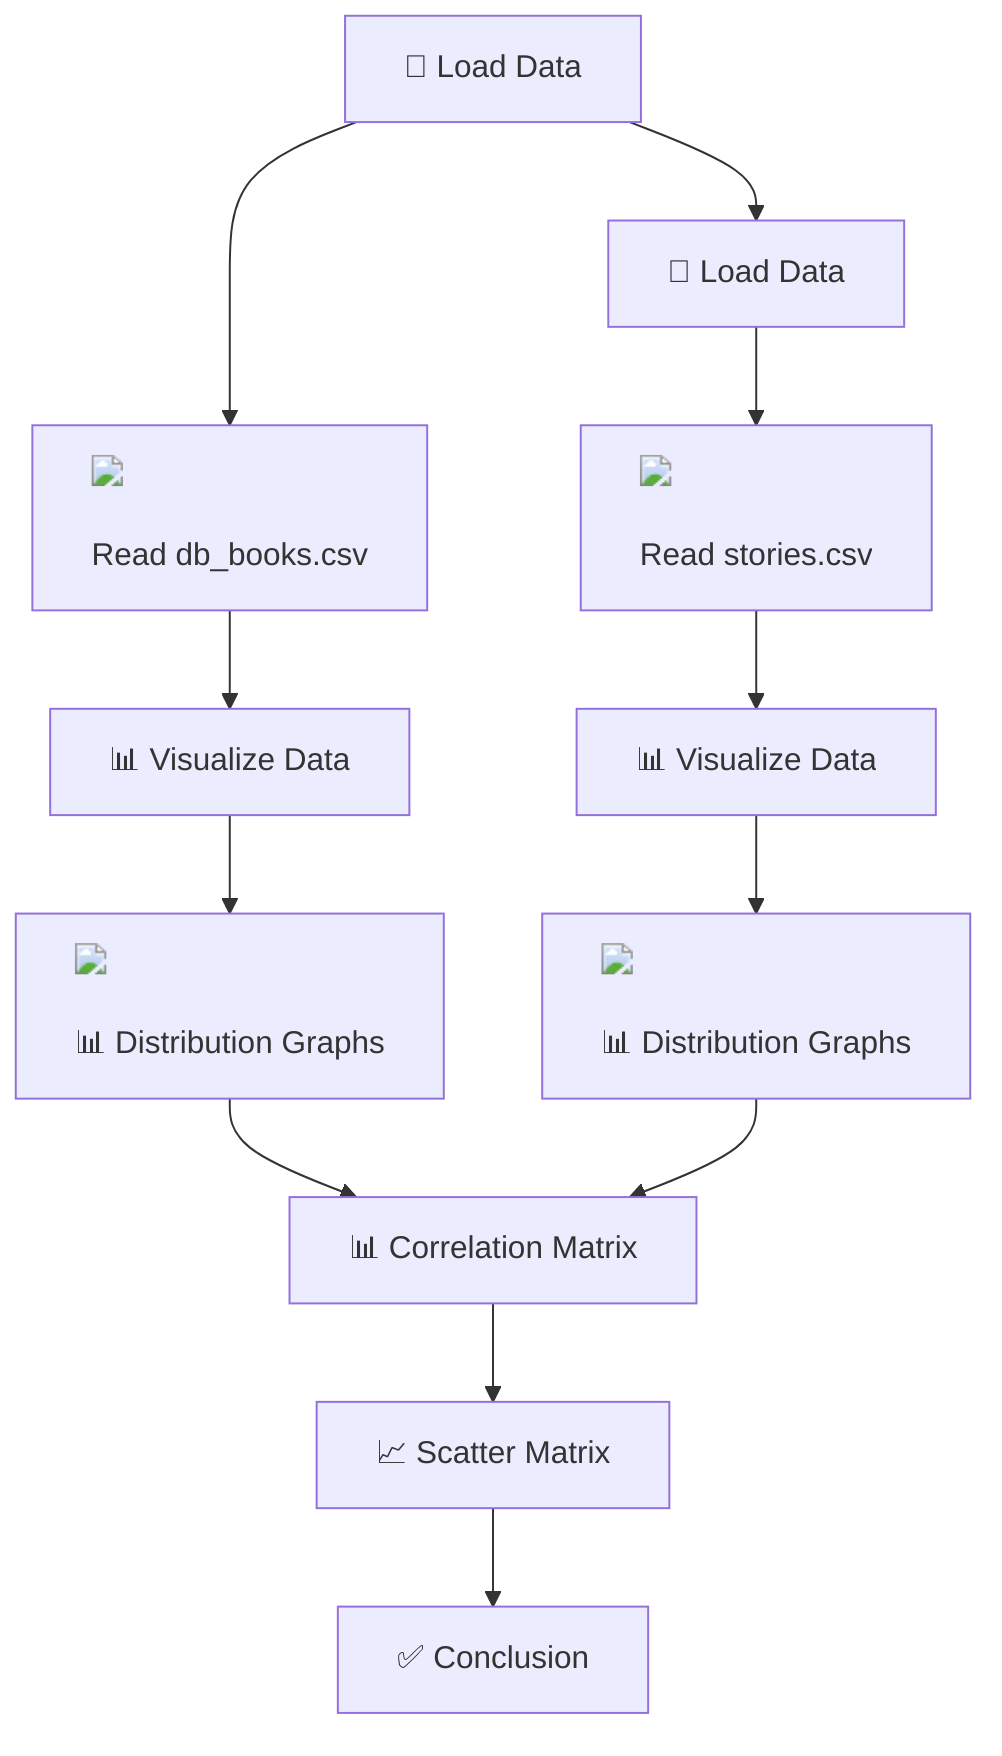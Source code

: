 graph TD;
    A["📁 Load Data"] --> B["<img src='icons/file.svg'/> <br/> Read db_books.csv"];
    B --> C["📊 Visualize Data"];
    C --> D["<img src='dummy_plots/hist_template.svg'/> <br/> 📊 Distribution Graphs"];
    A --> E["📁 Load Data"];
    E --> F["<img src='icons/file.svg'/> <br/> Read stories.csv"];
    F --> G["📊 Visualize Data"];
    G --> H["<img src='dummy_plots/hist_template.svg'/> <br/> 📊 Distribution Graphs"];
    D --> I["📊 Correlation Matrix"];
    H --> I;
    I --> J["📈 Scatter Matrix"];
    J --> K["✅ Conclusion"];